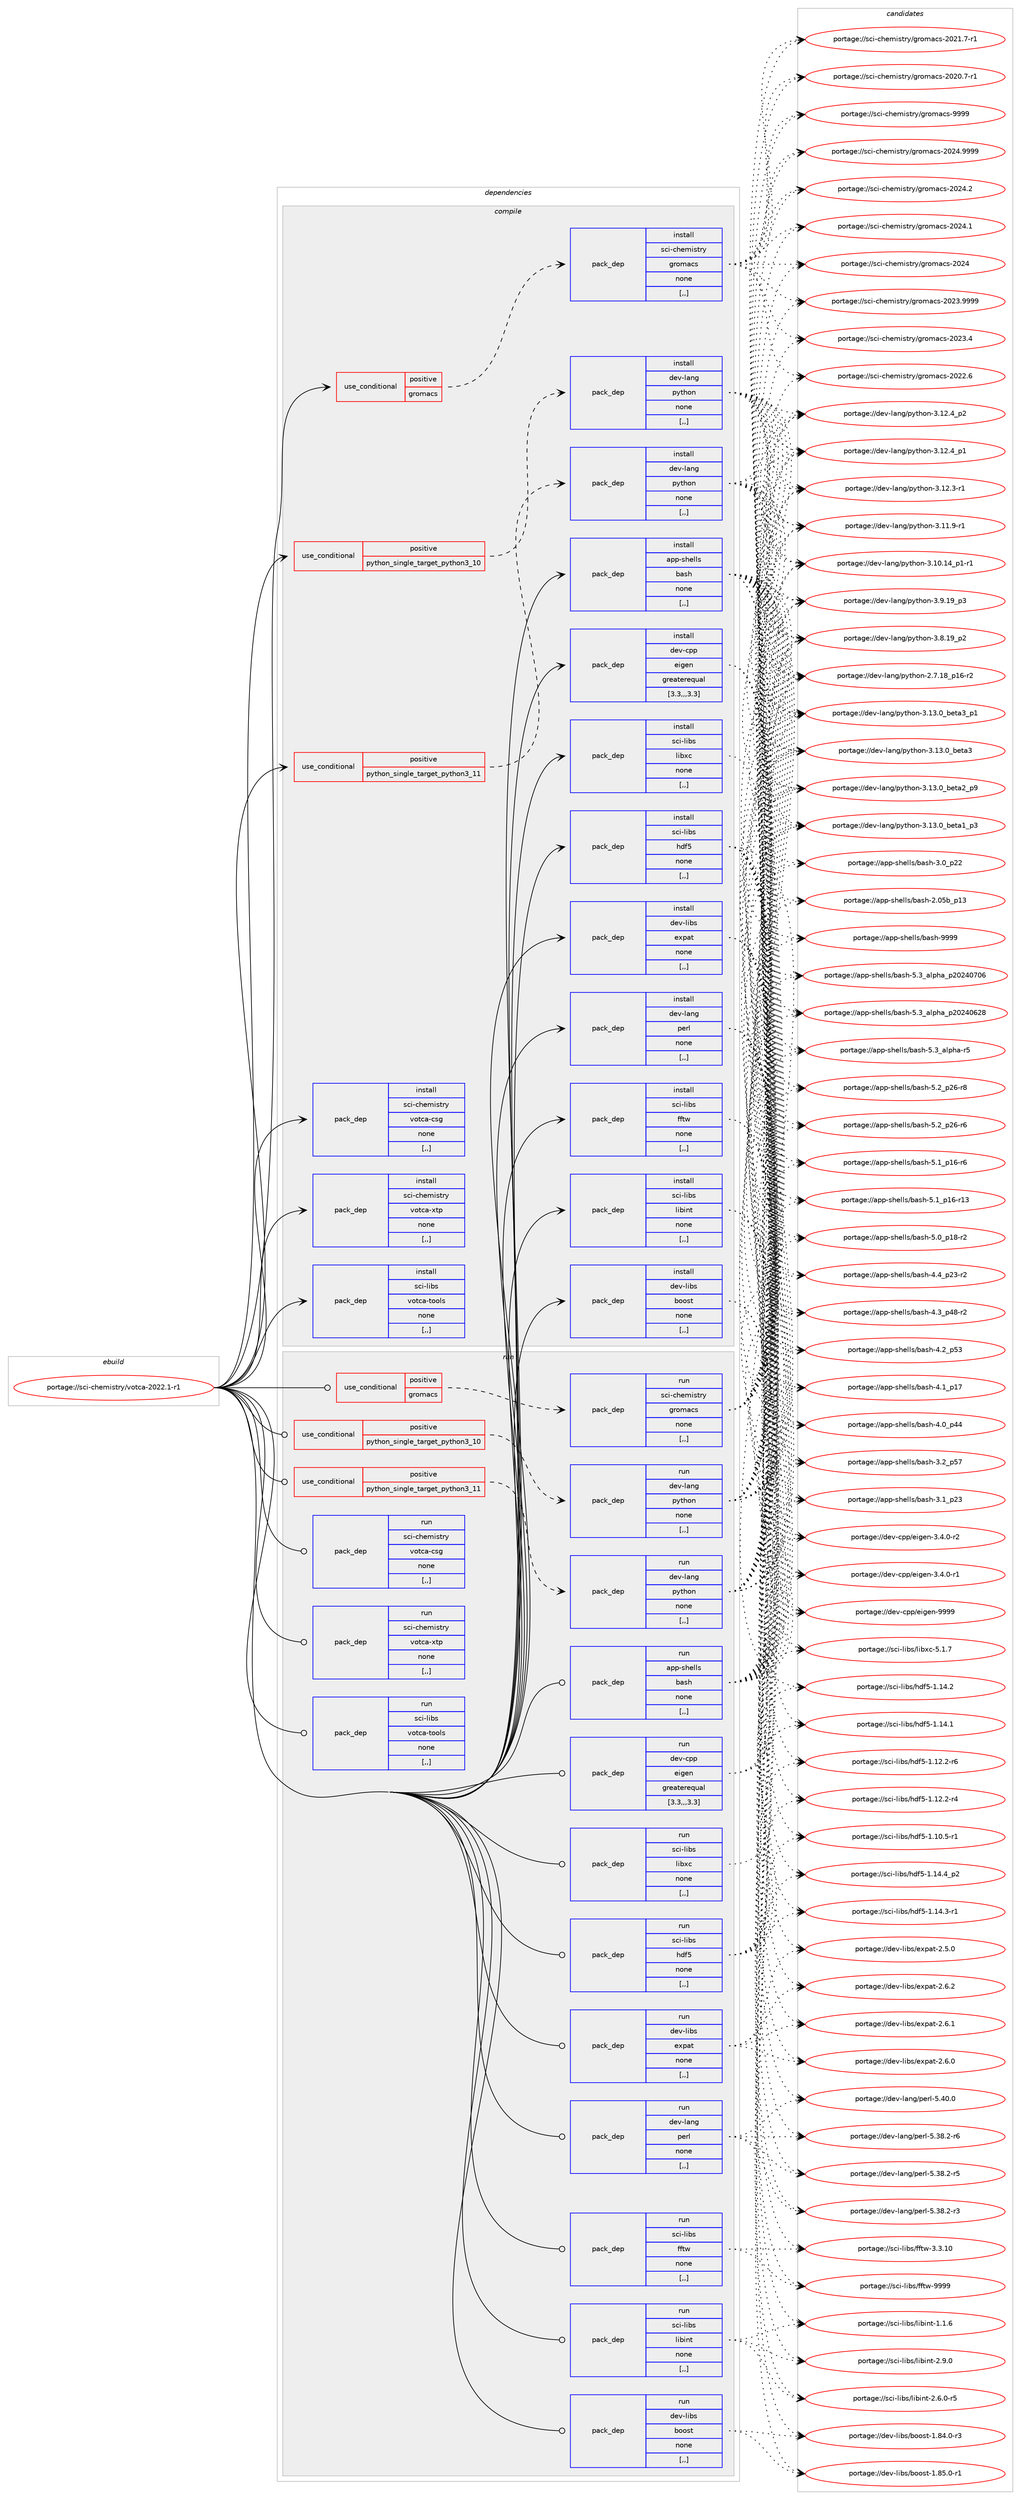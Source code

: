 digraph prolog {

# *************
# Graph options
# *************

newrank=true;
concentrate=true;
compound=true;
graph [rankdir=LR,fontname=Helvetica,fontsize=10,ranksep=1.5];#, ranksep=2.5, nodesep=0.2];
edge  [arrowhead=vee];
node  [fontname=Helvetica,fontsize=10];

# **********
# The ebuild
# **********

subgraph cluster_leftcol {
color=gray;
rank=same;
label=<<i>ebuild</i>>;
id [label="portage://sci-chemistry/votca-2022.1-r1", color=red, width=4, href="../sci-chemistry/votca-2022.1-r1.svg"];
}

# ****************
# The dependencies
# ****************

subgraph cluster_midcol {
color=gray;
label=<<i>dependencies</i>>;
subgraph cluster_compile {
fillcolor="#eeeeee";
style=filled;
label=<<i>compile</i>>;
subgraph cond103805 {
dependency391588 [label=<<TABLE BORDER="0" CELLBORDER="1" CELLSPACING="0" CELLPADDING="4"><TR><TD ROWSPAN="3" CELLPADDING="10">use_conditional</TD></TR><TR><TD>positive</TD></TR><TR><TD>gromacs</TD></TR></TABLE>>, shape=none, color=red];
subgraph pack284967 {
dependency391589 [label=<<TABLE BORDER="0" CELLBORDER="1" CELLSPACING="0" CELLPADDING="4" WIDTH="220"><TR><TD ROWSPAN="6" CELLPADDING="30">pack_dep</TD></TR><TR><TD WIDTH="110">install</TD></TR><TR><TD>sci-chemistry</TD></TR><TR><TD>gromacs</TD></TR><TR><TD>none</TD></TR><TR><TD>[,,]</TD></TR></TABLE>>, shape=none, color=blue];
}
dependency391588:e -> dependency391589:w [weight=20,style="dashed",arrowhead="vee"];
}
id:e -> dependency391588:w [weight=20,style="solid",arrowhead="vee"];
subgraph cond103806 {
dependency391590 [label=<<TABLE BORDER="0" CELLBORDER="1" CELLSPACING="0" CELLPADDING="4"><TR><TD ROWSPAN="3" CELLPADDING="10">use_conditional</TD></TR><TR><TD>positive</TD></TR><TR><TD>python_single_target_python3_10</TD></TR></TABLE>>, shape=none, color=red];
subgraph pack284968 {
dependency391591 [label=<<TABLE BORDER="0" CELLBORDER="1" CELLSPACING="0" CELLPADDING="4" WIDTH="220"><TR><TD ROWSPAN="6" CELLPADDING="30">pack_dep</TD></TR><TR><TD WIDTH="110">install</TD></TR><TR><TD>dev-lang</TD></TR><TR><TD>python</TD></TR><TR><TD>none</TD></TR><TR><TD>[,,]</TD></TR></TABLE>>, shape=none, color=blue];
}
dependency391590:e -> dependency391591:w [weight=20,style="dashed",arrowhead="vee"];
}
id:e -> dependency391590:w [weight=20,style="solid",arrowhead="vee"];
subgraph cond103807 {
dependency391592 [label=<<TABLE BORDER="0" CELLBORDER="1" CELLSPACING="0" CELLPADDING="4"><TR><TD ROWSPAN="3" CELLPADDING="10">use_conditional</TD></TR><TR><TD>positive</TD></TR><TR><TD>python_single_target_python3_11</TD></TR></TABLE>>, shape=none, color=red];
subgraph pack284969 {
dependency391593 [label=<<TABLE BORDER="0" CELLBORDER="1" CELLSPACING="0" CELLPADDING="4" WIDTH="220"><TR><TD ROWSPAN="6" CELLPADDING="30">pack_dep</TD></TR><TR><TD WIDTH="110">install</TD></TR><TR><TD>dev-lang</TD></TR><TR><TD>python</TD></TR><TR><TD>none</TD></TR><TR><TD>[,,]</TD></TR></TABLE>>, shape=none, color=blue];
}
dependency391592:e -> dependency391593:w [weight=20,style="dashed",arrowhead="vee"];
}
id:e -> dependency391592:w [weight=20,style="solid",arrowhead="vee"];
subgraph pack284970 {
dependency391594 [label=<<TABLE BORDER="0" CELLBORDER="1" CELLSPACING="0" CELLPADDING="4" WIDTH="220"><TR><TD ROWSPAN="6" CELLPADDING="30">pack_dep</TD></TR><TR><TD WIDTH="110">install</TD></TR><TR><TD>app-shells</TD></TR><TR><TD>bash</TD></TR><TR><TD>none</TD></TR><TR><TD>[,,]</TD></TR></TABLE>>, shape=none, color=blue];
}
id:e -> dependency391594:w [weight=20,style="solid",arrowhead="vee"];
subgraph pack284971 {
dependency391595 [label=<<TABLE BORDER="0" CELLBORDER="1" CELLSPACING="0" CELLPADDING="4" WIDTH="220"><TR><TD ROWSPAN="6" CELLPADDING="30">pack_dep</TD></TR><TR><TD WIDTH="110">install</TD></TR><TR><TD>dev-cpp</TD></TR><TR><TD>eigen</TD></TR><TR><TD>greaterequal</TD></TR><TR><TD>[3.3,,,3.3]</TD></TR></TABLE>>, shape=none, color=blue];
}
id:e -> dependency391595:w [weight=20,style="solid",arrowhead="vee"];
subgraph pack284972 {
dependency391596 [label=<<TABLE BORDER="0" CELLBORDER="1" CELLSPACING="0" CELLPADDING="4" WIDTH="220"><TR><TD ROWSPAN="6" CELLPADDING="30">pack_dep</TD></TR><TR><TD WIDTH="110">install</TD></TR><TR><TD>dev-lang</TD></TR><TR><TD>perl</TD></TR><TR><TD>none</TD></TR><TR><TD>[,,]</TD></TR></TABLE>>, shape=none, color=blue];
}
id:e -> dependency391596:w [weight=20,style="solid",arrowhead="vee"];
subgraph pack284973 {
dependency391597 [label=<<TABLE BORDER="0" CELLBORDER="1" CELLSPACING="0" CELLPADDING="4" WIDTH="220"><TR><TD ROWSPAN="6" CELLPADDING="30">pack_dep</TD></TR><TR><TD WIDTH="110">install</TD></TR><TR><TD>dev-libs</TD></TR><TR><TD>boost</TD></TR><TR><TD>none</TD></TR><TR><TD>[,,]</TD></TR></TABLE>>, shape=none, color=blue];
}
id:e -> dependency391597:w [weight=20,style="solid",arrowhead="vee"];
subgraph pack284974 {
dependency391598 [label=<<TABLE BORDER="0" CELLBORDER="1" CELLSPACING="0" CELLPADDING="4" WIDTH="220"><TR><TD ROWSPAN="6" CELLPADDING="30">pack_dep</TD></TR><TR><TD WIDTH="110">install</TD></TR><TR><TD>dev-libs</TD></TR><TR><TD>expat</TD></TR><TR><TD>none</TD></TR><TR><TD>[,,]</TD></TR></TABLE>>, shape=none, color=blue];
}
id:e -> dependency391598:w [weight=20,style="solid",arrowhead="vee"];
subgraph pack284975 {
dependency391599 [label=<<TABLE BORDER="0" CELLBORDER="1" CELLSPACING="0" CELLPADDING="4" WIDTH="220"><TR><TD ROWSPAN="6" CELLPADDING="30">pack_dep</TD></TR><TR><TD WIDTH="110">install</TD></TR><TR><TD>sci-libs</TD></TR><TR><TD>fftw</TD></TR><TR><TD>none</TD></TR><TR><TD>[,,]</TD></TR></TABLE>>, shape=none, color=blue];
}
id:e -> dependency391599:w [weight=20,style="solid",arrowhead="vee"];
subgraph pack284976 {
dependency391600 [label=<<TABLE BORDER="0" CELLBORDER="1" CELLSPACING="0" CELLPADDING="4" WIDTH="220"><TR><TD ROWSPAN="6" CELLPADDING="30">pack_dep</TD></TR><TR><TD WIDTH="110">install</TD></TR><TR><TD>sci-libs</TD></TR><TR><TD>hdf5</TD></TR><TR><TD>none</TD></TR><TR><TD>[,,]</TD></TR></TABLE>>, shape=none, color=blue];
}
id:e -> dependency391600:w [weight=20,style="solid",arrowhead="vee"];
subgraph pack284977 {
dependency391601 [label=<<TABLE BORDER="0" CELLBORDER="1" CELLSPACING="0" CELLPADDING="4" WIDTH="220"><TR><TD ROWSPAN="6" CELLPADDING="30">pack_dep</TD></TR><TR><TD WIDTH="110">install</TD></TR><TR><TD>sci-libs</TD></TR><TR><TD>libint</TD></TR><TR><TD>none</TD></TR><TR><TD>[,,]</TD></TR></TABLE>>, shape=none, color=blue];
}
id:e -> dependency391601:w [weight=20,style="solid",arrowhead="vee"];
subgraph pack284978 {
dependency391602 [label=<<TABLE BORDER="0" CELLBORDER="1" CELLSPACING="0" CELLPADDING="4" WIDTH="220"><TR><TD ROWSPAN="6" CELLPADDING="30">pack_dep</TD></TR><TR><TD WIDTH="110">install</TD></TR><TR><TD>sci-libs</TD></TR><TR><TD>libxc</TD></TR><TR><TD>none</TD></TR><TR><TD>[,,]</TD></TR></TABLE>>, shape=none, color=blue];
}
id:e -> dependency391602:w [weight=20,style="solid",arrowhead="vee"];
subgraph pack284979 {
dependency391603 [label=<<TABLE BORDER="0" CELLBORDER="1" CELLSPACING="0" CELLPADDING="4" WIDTH="220"><TR><TD ROWSPAN="6" CELLPADDING="30">pack_dep</TD></TR><TR><TD WIDTH="110">install</TD></TR><TR><TD>sci-chemistry</TD></TR><TR><TD>votca-csg</TD></TR><TR><TD>none</TD></TR><TR><TD>[,,]</TD></TR></TABLE>>, shape=none, color=blue];
}
id:e -> dependency391603:w [weight=20,style="solid",arrowhead="vee"];
subgraph pack284980 {
dependency391604 [label=<<TABLE BORDER="0" CELLBORDER="1" CELLSPACING="0" CELLPADDING="4" WIDTH="220"><TR><TD ROWSPAN="6" CELLPADDING="30">pack_dep</TD></TR><TR><TD WIDTH="110">install</TD></TR><TR><TD>sci-chemistry</TD></TR><TR><TD>votca-xtp</TD></TR><TR><TD>none</TD></TR><TR><TD>[,,]</TD></TR></TABLE>>, shape=none, color=blue];
}
id:e -> dependency391604:w [weight=20,style="solid",arrowhead="vee"];
subgraph pack284981 {
dependency391605 [label=<<TABLE BORDER="0" CELLBORDER="1" CELLSPACING="0" CELLPADDING="4" WIDTH="220"><TR><TD ROWSPAN="6" CELLPADDING="30">pack_dep</TD></TR><TR><TD WIDTH="110">install</TD></TR><TR><TD>sci-libs</TD></TR><TR><TD>votca-tools</TD></TR><TR><TD>none</TD></TR><TR><TD>[,,]</TD></TR></TABLE>>, shape=none, color=blue];
}
id:e -> dependency391605:w [weight=20,style="solid",arrowhead="vee"];
}
subgraph cluster_compileandrun {
fillcolor="#eeeeee";
style=filled;
label=<<i>compile and run</i>>;
}
subgraph cluster_run {
fillcolor="#eeeeee";
style=filled;
label=<<i>run</i>>;
subgraph cond103808 {
dependency391606 [label=<<TABLE BORDER="0" CELLBORDER="1" CELLSPACING="0" CELLPADDING="4"><TR><TD ROWSPAN="3" CELLPADDING="10">use_conditional</TD></TR><TR><TD>positive</TD></TR><TR><TD>gromacs</TD></TR></TABLE>>, shape=none, color=red];
subgraph pack284982 {
dependency391607 [label=<<TABLE BORDER="0" CELLBORDER="1" CELLSPACING="0" CELLPADDING="4" WIDTH="220"><TR><TD ROWSPAN="6" CELLPADDING="30">pack_dep</TD></TR><TR><TD WIDTH="110">run</TD></TR><TR><TD>sci-chemistry</TD></TR><TR><TD>gromacs</TD></TR><TR><TD>none</TD></TR><TR><TD>[,,]</TD></TR></TABLE>>, shape=none, color=blue];
}
dependency391606:e -> dependency391607:w [weight=20,style="dashed",arrowhead="vee"];
}
id:e -> dependency391606:w [weight=20,style="solid",arrowhead="odot"];
subgraph cond103809 {
dependency391608 [label=<<TABLE BORDER="0" CELLBORDER="1" CELLSPACING="0" CELLPADDING="4"><TR><TD ROWSPAN="3" CELLPADDING="10">use_conditional</TD></TR><TR><TD>positive</TD></TR><TR><TD>python_single_target_python3_10</TD></TR></TABLE>>, shape=none, color=red];
subgraph pack284983 {
dependency391609 [label=<<TABLE BORDER="0" CELLBORDER="1" CELLSPACING="0" CELLPADDING="4" WIDTH="220"><TR><TD ROWSPAN="6" CELLPADDING="30">pack_dep</TD></TR><TR><TD WIDTH="110">run</TD></TR><TR><TD>dev-lang</TD></TR><TR><TD>python</TD></TR><TR><TD>none</TD></TR><TR><TD>[,,]</TD></TR></TABLE>>, shape=none, color=blue];
}
dependency391608:e -> dependency391609:w [weight=20,style="dashed",arrowhead="vee"];
}
id:e -> dependency391608:w [weight=20,style="solid",arrowhead="odot"];
subgraph cond103810 {
dependency391610 [label=<<TABLE BORDER="0" CELLBORDER="1" CELLSPACING="0" CELLPADDING="4"><TR><TD ROWSPAN="3" CELLPADDING="10">use_conditional</TD></TR><TR><TD>positive</TD></TR><TR><TD>python_single_target_python3_11</TD></TR></TABLE>>, shape=none, color=red];
subgraph pack284984 {
dependency391611 [label=<<TABLE BORDER="0" CELLBORDER="1" CELLSPACING="0" CELLPADDING="4" WIDTH="220"><TR><TD ROWSPAN="6" CELLPADDING="30">pack_dep</TD></TR><TR><TD WIDTH="110">run</TD></TR><TR><TD>dev-lang</TD></TR><TR><TD>python</TD></TR><TR><TD>none</TD></TR><TR><TD>[,,]</TD></TR></TABLE>>, shape=none, color=blue];
}
dependency391610:e -> dependency391611:w [weight=20,style="dashed",arrowhead="vee"];
}
id:e -> dependency391610:w [weight=20,style="solid",arrowhead="odot"];
subgraph pack284985 {
dependency391612 [label=<<TABLE BORDER="0" CELLBORDER="1" CELLSPACING="0" CELLPADDING="4" WIDTH="220"><TR><TD ROWSPAN="6" CELLPADDING="30">pack_dep</TD></TR><TR><TD WIDTH="110">run</TD></TR><TR><TD>app-shells</TD></TR><TR><TD>bash</TD></TR><TR><TD>none</TD></TR><TR><TD>[,,]</TD></TR></TABLE>>, shape=none, color=blue];
}
id:e -> dependency391612:w [weight=20,style="solid",arrowhead="odot"];
subgraph pack284986 {
dependency391613 [label=<<TABLE BORDER="0" CELLBORDER="1" CELLSPACING="0" CELLPADDING="4" WIDTH="220"><TR><TD ROWSPAN="6" CELLPADDING="30">pack_dep</TD></TR><TR><TD WIDTH="110">run</TD></TR><TR><TD>dev-cpp</TD></TR><TR><TD>eigen</TD></TR><TR><TD>greaterequal</TD></TR><TR><TD>[3.3,,,3.3]</TD></TR></TABLE>>, shape=none, color=blue];
}
id:e -> dependency391613:w [weight=20,style="solid",arrowhead="odot"];
subgraph pack284987 {
dependency391614 [label=<<TABLE BORDER="0" CELLBORDER="1" CELLSPACING="0" CELLPADDING="4" WIDTH="220"><TR><TD ROWSPAN="6" CELLPADDING="30">pack_dep</TD></TR><TR><TD WIDTH="110">run</TD></TR><TR><TD>dev-lang</TD></TR><TR><TD>perl</TD></TR><TR><TD>none</TD></TR><TR><TD>[,,]</TD></TR></TABLE>>, shape=none, color=blue];
}
id:e -> dependency391614:w [weight=20,style="solid",arrowhead="odot"];
subgraph pack284988 {
dependency391615 [label=<<TABLE BORDER="0" CELLBORDER="1" CELLSPACING="0" CELLPADDING="4" WIDTH="220"><TR><TD ROWSPAN="6" CELLPADDING="30">pack_dep</TD></TR><TR><TD WIDTH="110">run</TD></TR><TR><TD>dev-libs</TD></TR><TR><TD>boost</TD></TR><TR><TD>none</TD></TR><TR><TD>[,,]</TD></TR></TABLE>>, shape=none, color=blue];
}
id:e -> dependency391615:w [weight=20,style="solid",arrowhead="odot"];
subgraph pack284989 {
dependency391616 [label=<<TABLE BORDER="0" CELLBORDER="1" CELLSPACING="0" CELLPADDING="4" WIDTH="220"><TR><TD ROWSPAN="6" CELLPADDING="30">pack_dep</TD></TR><TR><TD WIDTH="110">run</TD></TR><TR><TD>dev-libs</TD></TR><TR><TD>expat</TD></TR><TR><TD>none</TD></TR><TR><TD>[,,]</TD></TR></TABLE>>, shape=none, color=blue];
}
id:e -> dependency391616:w [weight=20,style="solid",arrowhead="odot"];
subgraph pack284990 {
dependency391617 [label=<<TABLE BORDER="0" CELLBORDER="1" CELLSPACING="0" CELLPADDING="4" WIDTH="220"><TR><TD ROWSPAN="6" CELLPADDING="30">pack_dep</TD></TR><TR><TD WIDTH="110">run</TD></TR><TR><TD>sci-libs</TD></TR><TR><TD>fftw</TD></TR><TR><TD>none</TD></TR><TR><TD>[,,]</TD></TR></TABLE>>, shape=none, color=blue];
}
id:e -> dependency391617:w [weight=20,style="solid",arrowhead="odot"];
subgraph pack284991 {
dependency391618 [label=<<TABLE BORDER="0" CELLBORDER="1" CELLSPACING="0" CELLPADDING="4" WIDTH="220"><TR><TD ROWSPAN="6" CELLPADDING="30">pack_dep</TD></TR><TR><TD WIDTH="110">run</TD></TR><TR><TD>sci-libs</TD></TR><TR><TD>hdf5</TD></TR><TR><TD>none</TD></TR><TR><TD>[,,]</TD></TR></TABLE>>, shape=none, color=blue];
}
id:e -> dependency391618:w [weight=20,style="solid",arrowhead="odot"];
subgraph pack284992 {
dependency391619 [label=<<TABLE BORDER="0" CELLBORDER="1" CELLSPACING="0" CELLPADDING="4" WIDTH="220"><TR><TD ROWSPAN="6" CELLPADDING="30">pack_dep</TD></TR><TR><TD WIDTH="110">run</TD></TR><TR><TD>sci-libs</TD></TR><TR><TD>libint</TD></TR><TR><TD>none</TD></TR><TR><TD>[,,]</TD></TR></TABLE>>, shape=none, color=blue];
}
id:e -> dependency391619:w [weight=20,style="solid",arrowhead="odot"];
subgraph pack284993 {
dependency391620 [label=<<TABLE BORDER="0" CELLBORDER="1" CELLSPACING="0" CELLPADDING="4" WIDTH="220"><TR><TD ROWSPAN="6" CELLPADDING="30">pack_dep</TD></TR><TR><TD WIDTH="110">run</TD></TR><TR><TD>sci-libs</TD></TR><TR><TD>libxc</TD></TR><TR><TD>none</TD></TR><TR><TD>[,,]</TD></TR></TABLE>>, shape=none, color=blue];
}
id:e -> dependency391620:w [weight=20,style="solid",arrowhead="odot"];
subgraph pack284994 {
dependency391621 [label=<<TABLE BORDER="0" CELLBORDER="1" CELLSPACING="0" CELLPADDING="4" WIDTH="220"><TR><TD ROWSPAN="6" CELLPADDING="30">pack_dep</TD></TR><TR><TD WIDTH="110">run</TD></TR><TR><TD>sci-chemistry</TD></TR><TR><TD>votca-csg</TD></TR><TR><TD>none</TD></TR><TR><TD>[,,]</TD></TR></TABLE>>, shape=none, color=blue];
}
id:e -> dependency391621:w [weight=20,style="solid",arrowhead="odot"];
subgraph pack284995 {
dependency391622 [label=<<TABLE BORDER="0" CELLBORDER="1" CELLSPACING="0" CELLPADDING="4" WIDTH="220"><TR><TD ROWSPAN="6" CELLPADDING="30">pack_dep</TD></TR><TR><TD WIDTH="110">run</TD></TR><TR><TD>sci-chemistry</TD></TR><TR><TD>votca-xtp</TD></TR><TR><TD>none</TD></TR><TR><TD>[,,]</TD></TR></TABLE>>, shape=none, color=blue];
}
id:e -> dependency391622:w [weight=20,style="solid",arrowhead="odot"];
subgraph pack284996 {
dependency391623 [label=<<TABLE BORDER="0" CELLBORDER="1" CELLSPACING="0" CELLPADDING="4" WIDTH="220"><TR><TD ROWSPAN="6" CELLPADDING="30">pack_dep</TD></TR><TR><TD WIDTH="110">run</TD></TR><TR><TD>sci-libs</TD></TR><TR><TD>votca-tools</TD></TR><TR><TD>none</TD></TR><TR><TD>[,,]</TD></TR></TABLE>>, shape=none, color=blue];
}
id:e -> dependency391623:w [weight=20,style="solid",arrowhead="odot"];
}
}

# **************
# The candidates
# **************

subgraph cluster_choices {
rank=same;
color=gray;
label=<<i>candidates</i>>;

subgraph choice284967 {
color=black;
nodesep=1;
choice1159910545991041011091051151161141214710311411110997991154557575757 [label="portage://sci-chemistry/gromacs-9999", color=red, width=4,href="../sci-chemistry/gromacs-9999.svg"];
choice11599105459910410110910511511611412147103114111109979911545504850524657575757 [label="portage://sci-chemistry/gromacs-2024.9999", color=red, width=4,href="../sci-chemistry/gromacs-2024.9999.svg"];
choice11599105459910410110910511511611412147103114111109979911545504850524650 [label="portage://sci-chemistry/gromacs-2024.2", color=red, width=4,href="../sci-chemistry/gromacs-2024.2.svg"];
choice11599105459910410110910511511611412147103114111109979911545504850524649 [label="portage://sci-chemistry/gromacs-2024.1", color=red, width=4,href="../sci-chemistry/gromacs-2024.1.svg"];
choice1159910545991041011091051151161141214710311411110997991154550485052 [label="portage://sci-chemistry/gromacs-2024", color=red, width=4,href="../sci-chemistry/gromacs-2024.svg"];
choice11599105459910410110910511511611412147103114111109979911545504850514657575757 [label="portage://sci-chemistry/gromacs-2023.9999", color=red, width=4,href="../sci-chemistry/gromacs-2023.9999.svg"];
choice11599105459910410110910511511611412147103114111109979911545504850514652 [label="portage://sci-chemistry/gromacs-2023.4", color=red, width=4,href="../sci-chemistry/gromacs-2023.4.svg"];
choice11599105459910410110910511511611412147103114111109979911545504850504654 [label="portage://sci-chemistry/gromacs-2022.6", color=red, width=4,href="../sci-chemistry/gromacs-2022.6.svg"];
choice115991054599104101109105115116114121471031141111099799115455048504946554511449 [label="portage://sci-chemistry/gromacs-2021.7-r1", color=red, width=4,href="../sci-chemistry/gromacs-2021.7-r1.svg"];
choice115991054599104101109105115116114121471031141111099799115455048504846554511449 [label="portage://sci-chemistry/gromacs-2020.7-r1", color=red, width=4,href="../sci-chemistry/gromacs-2020.7-r1.svg"];
dependency391589:e -> choice1159910545991041011091051151161141214710311411110997991154557575757:w [style=dotted,weight="100"];
dependency391589:e -> choice11599105459910410110910511511611412147103114111109979911545504850524657575757:w [style=dotted,weight="100"];
dependency391589:e -> choice11599105459910410110910511511611412147103114111109979911545504850524650:w [style=dotted,weight="100"];
dependency391589:e -> choice11599105459910410110910511511611412147103114111109979911545504850524649:w [style=dotted,weight="100"];
dependency391589:e -> choice1159910545991041011091051151161141214710311411110997991154550485052:w [style=dotted,weight="100"];
dependency391589:e -> choice11599105459910410110910511511611412147103114111109979911545504850514657575757:w [style=dotted,weight="100"];
dependency391589:e -> choice11599105459910410110910511511611412147103114111109979911545504850514652:w [style=dotted,weight="100"];
dependency391589:e -> choice11599105459910410110910511511611412147103114111109979911545504850504654:w [style=dotted,weight="100"];
dependency391589:e -> choice115991054599104101109105115116114121471031141111099799115455048504946554511449:w [style=dotted,weight="100"];
dependency391589:e -> choice115991054599104101109105115116114121471031141111099799115455048504846554511449:w [style=dotted,weight="100"];
}
subgraph choice284968 {
color=black;
nodesep=1;
choice10010111845108971101034711212111610411111045514649514648959810111697519511249 [label="portage://dev-lang/python-3.13.0_beta3_p1", color=red, width=4,href="../dev-lang/python-3.13.0_beta3_p1.svg"];
choice1001011184510897110103471121211161041111104551464951464895981011169751 [label="portage://dev-lang/python-3.13.0_beta3", color=red, width=4,href="../dev-lang/python-3.13.0_beta3.svg"];
choice10010111845108971101034711212111610411111045514649514648959810111697509511257 [label="portage://dev-lang/python-3.13.0_beta2_p9", color=red, width=4,href="../dev-lang/python-3.13.0_beta2_p9.svg"];
choice10010111845108971101034711212111610411111045514649514648959810111697499511251 [label="portage://dev-lang/python-3.13.0_beta1_p3", color=red, width=4,href="../dev-lang/python-3.13.0_beta1_p3.svg"];
choice100101118451089711010347112121116104111110455146495046529511250 [label="portage://dev-lang/python-3.12.4_p2", color=red, width=4,href="../dev-lang/python-3.12.4_p2.svg"];
choice100101118451089711010347112121116104111110455146495046529511249 [label="portage://dev-lang/python-3.12.4_p1", color=red, width=4,href="../dev-lang/python-3.12.4_p1.svg"];
choice100101118451089711010347112121116104111110455146495046514511449 [label="portage://dev-lang/python-3.12.3-r1", color=red, width=4,href="../dev-lang/python-3.12.3-r1.svg"];
choice100101118451089711010347112121116104111110455146494946574511449 [label="portage://dev-lang/python-3.11.9-r1", color=red, width=4,href="../dev-lang/python-3.11.9-r1.svg"];
choice100101118451089711010347112121116104111110455146494846495295112494511449 [label="portage://dev-lang/python-3.10.14_p1-r1", color=red, width=4,href="../dev-lang/python-3.10.14_p1-r1.svg"];
choice100101118451089711010347112121116104111110455146574649579511251 [label="portage://dev-lang/python-3.9.19_p3", color=red, width=4,href="../dev-lang/python-3.9.19_p3.svg"];
choice100101118451089711010347112121116104111110455146564649579511250 [label="portage://dev-lang/python-3.8.19_p2", color=red, width=4,href="../dev-lang/python-3.8.19_p2.svg"];
choice100101118451089711010347112121116104111110455046554649569511249544511450 [label="portage://dev-lang/python-2.7.18_p16-r2", color=red, width=4,href="../dev-lang/python-2.7.18_p16-r2.svg"];
dependency391591:e -> choice10010111845108971101034711212111610411111045514649514648959810111697519511249:w [style=dotted,weight="100"];
dependency391591:e -> choice1001011184510897110103471121211161041111104551464951464895981011169751:w [style=dotted,weight="100"];
dependency391591:e -> choice10010111845108971101034711212111610411111045514649514648959810111697509511257:w [style=dotted,weight="100"];
dependency391591:e -> choice10010111845108971101034711212111610411111045514649514648959810111697499511251:w [style=dotted,weight="100"];
dependency391591:e -> choice100101118451089711010347112121116104111110455146495046529511250:w [style=dotted,weight="100"];
dependency391591:e -> choice100101118451089711010347112121116104111110455146495046529511249:w [style=dotted,weight="100"];
dependency391591:e -> choice100101118451089711010347112121116104111110455146495046514511449:w [style=dotted,weight="100"];
dependency391591:e -> choice100101118451089711010347112121116104111110455146494946574511449:w [style=dotted,weight="100"];
dependency391591:e -> choice100101118451089711010347112121116104111110455146494846495295112494511449:w [style=dotted,weight="100"];
dependency391591:e -> choice100101118451089711010347112121116104111110455146574649579511251:w [style=dotted,weight="100"];
dependency391591:e -> choice100101118451089711010347112121116104111110455146564649579511250:w [style=dotted,weight="100"];
dependency391591:e -> choice100101118451089711010347112121116104111110455046554649569511249544511450:w [style=dotted,weight="100"];
}
subgraph choice284969 {
color=black;
nodesep=1;
choice10010111845108971101034711212111610411111045514649514648959810111697519511249 [label="portage://dev-lang/python-3.13.0_beta3_p1", color=red, width=4,href="../dev-lang/python-3.13.0_beta3_p1.svg"];
choice1001011184510897110103471121211161041111104551464951464895981011169751 [label="portage://dev-lang/python-3.13.0_beta3", color=red, width=4,href="../dev-lang/python-3.13.0_beta3.svg"];
choice10010111845108971101034711212111610411111045514649514648959810111697509511257 [label="portage://dev-lang/python-3.13.0_beta2_p9", color=red, width=4,href="../dev-lang/python-3.13.0_beta2_p9.svg"];
choice10010111845108971101034711212111610411111045514649514648959810111697499511251 [label="portage://dev-lang/python-3.13.0_beta1_p3", color=red, width=4,href="../dev-lang/python-3.13.0_beta1_p3.svg"];
choice100101118451089711010347112121116104111110455146495046529511250 [label="portage://dev-lang/python-3.12.4_p2", color=red, width=4,href="../dev-lang/python-3.12.4_p2.svg"];
choice100101118451089711010347112121116104111110455146495046529511249 [label="portage://dev-lang/python-3.12.4_p1", color=red, width=4,href="../dev-lang/python-3.12.4_p1.svg"];
choice100101118451089711010347112121116104111110455146495046514511449 [label="portage://dev-lang/python-3.12.3-r1", color=red, width=4,href="../dev-lang/python-3.12.3-r1.svg"];
choice100101118451089711010347112121116104111110455146494946574511449 [label="portage://dev-lang/python-3.11.9-r1", color=red, width=4,href="../dev-lang/python-3.11.9-r1.svg"];
choice100101118451089711010347112121116104111110455146494846495295112494511449 [label="portage://dev-lang/python-3.10.14_p1-r1", color=red, width=4,href="../dev-lang/python-3.10.14_p1-r1.svg"];
choice100101118451089711010347112121116104111110455146574649579511251 [label="portage://dev-lang/python-3.9.19_p3", color=red, width=4,href="../dev-lang/python-3.9.19_p3.svg"];
choice100101118451089711010347112121116104111110455146564649579511250 [label="portage://dev-lang/python-3.8.19_p2", color=red, width=4,href="../dev-lang/python-3.8.19_p2.svg"];
choice100101118451089711010347112121116104111110455046554649569511249544511450 [label="portage://dev-lang/python-2.7.18_p16-r2", color=red, width=4,href="../dev-lang/python-2.7.18_p16-r2.svg"];
dependency391593:e -> choice10010111845108971101034711212111610411111045514649514648959810111697519511249:w [style=dotted,weight="100"];
dependency391593:e -> choice1001011184510897110103471121211161041111104551464951464895981011169751:w [style=dotted,weight="100"];
dependency391593:e -> choice10010111845108971101034711212111610411111045514649514648959810111697509511257:w [style=dotted,weight="100"];
dependency391593:e -> choice10010111845108971101034711212111610411111045514649514648959810111697499511251:w [style=dotted,weight="100"];
dependency391593:e -> choice100101118451089711010347112121116104111110455146495046529511250:w [style=dotted,weight="100"];
dependency391593:e -> choice100101118451089711010347112121116104111110455146495046529511249:w [style=dotted,weight="100"];
dependency391593:e -> choice100101118451089711010347112121116104111110455146495046514511449:w [style=dotted,weight="100"];
dependency391593:e -> choice100101118451089711010347112121116104111110455146494946574511449:w [style=dotted,weight="100"];
dependency391593:e -> choice100101118451089711010347112121116104111110455146494846495295112494511449:w [style=dotted,weight="100"];
dependency391593:e -> choice100101118451089711010347112121116104111110455146574649579511251:w [style=dotted,weight="100"];
dependency391593:e -> choice100101118451089711010347112121116104111110455146564649579511250:w [style=dotted,weight="100"];
dependency391593:e -> choice100101118451089711010347112121116104111110455046554649569511249544511450:w [style=dotted,weight="100"];
}
subgraph choice284970 {
color=black;
nodesep=1;
choice97112112451151041011081081154798971151044557575757 [label="portage://app-shells/bash-9999", color=red, width=4,href="../app-shells/bash-9999.svg"];
choice971121124511510410110810811547989711510445534651959710811210497951125048505248554854 [label="portage://app-shells/bash-5.3_alpha_p20240706", color=red, width=4,href="../app-shells/bash-5.3_alpha_p20240706.svg"];
choice971121124511510410110810811547989711510445534651959710811210497951125048505248545056 [label="portage://app-shells/bash-5.3_alpha_p20240628", color=red, width=4,href="../app-shells/bash-5.3_alpha_p20240628.svg"];
choice9711211245115104101108108115479897115104455346519597108112104974511453 [label="portage://app-shells/bash-5.3_alpha-r5", color=red, width=4,href="../app-shells/bash-5.3_alpha-r5.svg"];
choice9711211245115104101108108115479897115104455346509511250544511456 [label="portage://app-shells/bash-5.2_p26-r8", color=red, width=4,href="../app-shells/bash-5.2_p26-r8.svg"];
choice9711211245115104101108108115479897115104455346509511250544511454 [label="portage://app-shells/bash-5.2_p26-r6", color=red, width=4,href="../app-shells/bash-5.2_p26-r6.svg"];
choice9711211245115104101108108115479897115104455346499511249544511454 [label="portage://app-shells/bash-5.1_p16-r6", color=red, width=4,href="../app-shells/bash-5.1_p16-r6.svg"];
choice971121124511510410110810811547989711510445534649951124954451144951 [label="portage://app-shells/bash-5.1_p16-r13", color=red, width=4,href="../app-shells/bash-5.1_p16-r13.svg"];
choice9711211245115104101108108115479897115104455346489511249564511450 [label="portage://app-shells/bash-5.0_p18-r2", color=red, width=4,href="../app-shells/bash-5.0_p18-r2.svg"];
choice9711211245115104101108108115479897115104455246529511250514511450 [label="portage://app-shells/bash-4.4_p23-r2", color=red, width=4,href="../app-shells/bash-4.4_p23-r2.svg"];
choice9711211245115104101108108115479897115104455246519511252564511450 [label="portage://app-shells/bash-4.3_p48-r2", color=red, width=4,href="../app-shells/bash-4.3_p48-r2.svg"];
choice971121124511510410110810811547989711510445524650951125351 [label="portage://app-shells/bash-4.2_p53", color=red, width=4,href="../app-shells/bash-4.2_p53.svg"];
choice971121124511510410110810811547989711510445524649951124955 [label="portage://app-shells/bash-4.1_p17", color=red, width=4,href="../app-shells/bash-4.1_p17.svg"];
choice971121124511510410110810811547989711510445524648951125252 [label="portage://app-shells/bash-4.0_p44", color=red, width=4,href="../app-shells/bash-4.0_p44.svg"];
choice971121124511510410110810811547989711510445514650951125355 [label="portage://app-shells/bash-3.2_p57", color=red, width=4,href="../app-shells/bash-3.2_p57.svg"];
choice971121124511510410110810811547989711510445514649951125051 [label="portage://app-shells/bash-3.1_p23", color=red, width=4,href="../app-shells/bash-3.1_p23.svg"];
choice971121124511510410110810811547989711510445514648951125050 [label="portage://app-shells/bash-3.0_p22", color=red, width=4,href="../app-shells/bash-3.0_p22.svg"];
choice9711211245115104101108108115479897115104455046485398951124951 [label="portage://app-shells/bash-2.05b_p13", color=red, width=4,href="../app-shells/bash-2.05b_p13.svg"];
dependency391594:e -> choice97112112451151041011081081154798971151044557575757:w [style=dotted,weight="100"];
dependency391594:e -> choice971121124511510410110810811547989711510445534651959710811210497951125048505248554854:w [style=dotted,weight="100"];
dependency391594:e -> choice971121124511510410110810811547989711510445534651959710811210497951125048505248545056:w [style=dotted,weight="100"];
dependency391594:e -> choice9711211245115104101108108115479897115104455346519597108112104974511453:w [style=dotted,weight="100"];
dependency391594:e -> choice9711211245115104101108108115479897115104455346509511250544511456:w [style=dotted,weight="100"];
dependency391594:e -> choice9711211245115104101108108115479897115104455346509511250544511454:w [style=dotted,weight="100"];
dependency391594:e -> choice9711211245115104101108108115479897115104455346499511249544511454:w [style=dotted,weight="100"];
dependency391594:e -> choice971121124511510410110810811547989711510445534649951124954451144951:w [style=dotted,weight="100"];
dependency391594:e -> choice9711211245115104101108108115479897115104455346489511249564511450:w [style=dotted,weight="100"];
dependency391594:e -> choice9711211245115104101108108115479897115104455246529511250514511450:w [style=dotted,weight="100"];
dependency391594:e -> choice9711211245115104101108108115479897115104455246519511252564511450:w [style=dotted,weight="100"];
dependency391594:e -> choice971121124511510410110810811547989711510445524650951125351:w [style=dotted,weight="100"];
dependency391594:e -> choice971121124511510410110810811547989711510445524649951124955:w [style=dotted,weight="100"];
dependency391594:e -> choice971121124511510410110810811547989711510445524648951125252:w [style=dotted,weight="100"];
dependency391594:e -> choice971121124511510410110810811547989711510445514650951125355:w [style=dotted,weight="100"];
dependency391594:e -> choice971121124511510410110810811547989711510445514649951125051:w [style=dotted,weight="100"];
dependency391594:e -> choice971121124511510410110810811547989711510445514648951125050:w [style=dotted,weight="100"];
dependency391594:e -> choice9711211245115104101108108115479897115104455046485398951124951:w [style=dotted,weight="100"];
}
subgraph choice284971 {
color=black;
nodesep=1;
choice1001011184599112112471011051031011104557575757 [label="portage://dev-cpp/eigen-9999", color=red, width=4,href="../dev-cpp/eigen-9999.svg"];
choice1001011184599112112471011051031011104551465246484511450 [label="portage://dev-cpp/eigen-3.4.0-r2", color=red, width=4,href="../dev-cpp/eigen-3.4.0-r2.svg"];
choice1001011184599112112471011051031011104551465246484511449 [label="portage://dev-cpp/eigen-3.4.0-r1", color=red, width=4,href="../dev-cpp/eigen-3.4.0-r1.svg"];
dependency391595:e -> choice1001011184599112112471011051031011104557575757:w [style=dotted,weight="100"];
dependency391595:e -> choice1001011184599112112471011051031011104551465246484511450:w [style=dotted,weight="100"];
dependency391595:e -> choice1001011184599112112471011051031011104551465246484511449:w [style=dotted,weight="100"];
}
subgraph choice284972 {
color=black;
nodesep=1;
choice10010111845108971101034711210111410845534652484648 [label="portage://dev-lang/perl-5.40.0", color=red, width=4,href="../dev-lang/perl-5.40.0.svg"];
choice100101118451089711010347112101114108455346515646504511454 [label="portage://dev-lang/perl-5.38.2-r6", color=red, width=4,href="../dev-lang/perl-5.38.2-r6.svg"];
choice100101118451089711010347112101114108455346515646504511453 [label="portage://dev-lang/perl-5.38.2-r5", color=red, width=4,href="../dev-lang/perl-5.38.2-r5.svg"];
choice100101118451089711010347112101114108455346515646504511451 [label="portage://dev-lang/perl-5.38.2-r3", color=red, width=4,href="../dev-lang/perl-5.38.2-r3.svg"];
dependency391596:e -> choice10010111845108971101034711210111410845534652484648:w [style=dotted,weight="100"];
dependency391596:e -> choice100101118451089711010347112101114108455346515646504511454:w [style=dotted,weight="100"];
dependency391596:e -> choice100101118451089711010347112101114108455346515646504511453:w [style=dotted,weight="100"];
dependency391596:e -> choice100101118451089711010347112101114108455346515646504511451:w [style=dotted,weight="100"];
}
subgraph choice284973 {
color=black;
nodesep=1;
choice10010111845108105981154798111111115116454946565346484511449 [label="portage://dev-libs/boost-1.85.0-r1", color=red, width=4,href="../dev-libs/boost-1.85.0-r1.svg"];
choice10010111845108105981154798111111115116454946565246484511451 [label="portage://dev-libs/boost-1.84.0-r3", color=red, width=4,href="../dev-libs/boost-1.84.0-r3.svg"];
dependency391597:e -> choice10010111845108105981154798111111115116454946565346484511449:w [style=dotted,weight="100"];
dependency391597:e -> choice10010111845108105981154798111111115116454946565246484511451:w [style=dotted,weight="100"];
}
subgraph choice284974 {
color=black;
nodesep=1;
choice10010111845108105981154710112011297116455046544650 [label="portage://dev-libs/expat-2.6.2", color=red, width=4,href="../dev-libs/expat-2.6.2.svg"];
choice10010111845108105981154710112011297116455046544649 [label="portage://dev-libs/expat-2.6.1", color=red, width=4,href="../dev-libs/expat-2.6.1.svg"];
choice10010111845108105981154710112011297116455046544648 [label="portage://dev-libs/expat-2.6.0", color=red, width=4,href="../dev-libs/expat-2.6.0.svg"];
choice10010111845108105981154710112011297116455046534648 [label="portage://dev-libs/expat-2.5.0", color=red, width=4,href="../dev-libs/expat-2.5.0.svg"];
dependency391598:e -> choice10010111845108105981154710112011297116455046544650:w [style=dotted,weight="100"];
dependency391598:e -> choice10010111845108105981154710112011297116455046544649:w [style=dotted,weight="100"];
dependency391598:e -> choice10010111845108105981154710112011297116455046544648:w [style=dotted,weight="100"];
dependency391598:e -> choice10010111845108105981154710112011297116455046534648:w [style=dotted,weight="100"];
}
subgraph choice284975 {
color=black;
nodesep=1;
choice115991054510810598115471021021161194557575757 [label="portage://sci-libs/fftw-9999", color=red, width=4,href="../sci-libs/fftw-9999.svg"];
choice1159910545108105981154710210211611945514651464948 [label="portage://sci-libs/fftw-3.3.10", color=red, width=4,href="../sci-libs/fftw-3.3.10.svg"];
dependency391599:e -> choice115991054510810598115471021021161194557575757:w [style=dotted,weight="100"];
dependency391599:e -> choice1159910545108105981154710210211611945514651464948:w [style=dotted,weight="100"];
}
subgraph choice284976 {
color=black;
nodesep=1;
choice1159910545108105981154710410010253454946495246529511250 [label="portage://sci-libs/hdf5-1.14.4_p2", color=red, width=4,href="../sci-libs/hdf5-1.14.4_p2.svg"];
choice1159910545108105981154710410010253454946495246514511449 [label="portage://sci-libs/hdf5-1.14.3-r1", color=red, width=4,href="../sci-libs/hdf5-1.14.3-r1.svg"];
choice115991054510810598115471041001025345494649524650 [label="portage://sci-libs/hdf5-1.14.2", color=red, width=4,href="../sci-libs/hdf5-1.14.2.svg"];
choice115991054510810598115471041001025345494649524649 [label="portage://sci-libs/hdf5-1.14.1", color=red, width=4,href="../sci-libs/hdf5-1.14.1.svg"];
choice1159910545108105981154710410010253454946495046504511454 [label="portage://sci-libs/hdf5-1.12.2-r6", color=red, width=4,href="../sci-libs/hdf5-1.12.2-r6.svg"];
choice1159910545108105981154710410010253454946495046504511452 [label="portage://sci-libs/hdf5-1.12.2-r4", color=red, width=4,href="../sci-libs/hdf5-1.12.2-r4.svg"];
choice1159910545108105981154710410010253454946494846534511449 [label="portage://sci-libs/hdf5-1.10.5-r1", color=red, width=4,href="../sci-libs/hdf5-1.10.5-r1.svg"];
dependency391600:e -> choice1159910545108105981154710410010253454946495246529511250:w [style=dotted,weight="100"];
dependency391600:e -> choice1159910545108105981154710410010253454946495246514511449:w [style=dotted,weight="100"];
dependency391600:e -> choice115991054510810598115471041001025345494649524650:w [style=dotted,weight="100"];
dependency391600:e -> choice115991054510810598115471041001025345494649524649:w [style=dotted,weight="100"];
dependency391600:e -> choice1159910545108105981154710410010253454946495046504511454:w [style=dotted,weight="100"];
dependency391600:e -> choice1159910545108105981154710410010253454946495046504511452:w [style=dotted,weight="100"];
dependency391600:e -> choice1159910545108105981154710410010253454946494846534511449:w [style=dotted,weight="100"];
}
subgraph choice284977 {
color=black;
nodesep=1;
choice1159910545108105981154710810598105110116455046574648 [label="portage://sci-libs/libint-2.9.0", color=red, width=4,href="../sci-libs/libint-2.9.0.svg"];
choice11599105451081059811547108105981051101164550465446484511453 [label="portage://sci-libs/libint-2.6.0-r5", color=red, width=4,href="../sci-libs/libint-2.6.0-r5.svg"];
choice1159910545108105981154710810598105110116454946494654 [label="portage://sci-libs/libint-1.1.6", color=red, width=4,href="../sci-libs/libint-1.1.6.svg"];
dependency391601:e -> choice1159910545108105981154710810598105110116455046574648:w [style=dotted,weight="100"];
dependency391601:e -> choice11599105451081059811547108105981051101164550465446484511453:w [style=dotted,weight="100"];
dependency391601:e -> choice1159910545108105981154710810598105110116454946494654:w [style=dotted,weight="100"];
}
subgraph choice284978 {
color=black;
nodesep=1;
choice115991054510810598115471081059812099455346494655 [label="portage://sci-libs/libxc-5.1.7", color=red, width=4,href="../sci-libs/libxc-5.1.7.svg"];
dependency391602:e -> choice115991054510810598115471081059812099455346494655:w [style=dotted,weight="100"];
}
subgraph choice284979 {
color=black;
nodesep=1;
}
subgraph choice284980 {
color=black;
nodesep=1;
}
subgraph choice284981 {
color=black;
nodesep=1;
}
subgraph choice284982 {
color=black;
nodesep=1;
choice1159910545991041011091051151161141214710311411110997991154557575757 [label="portage://sci-chemistry/gromacs-9999", color=red, width=4,href="../sci-chemistry/gromacs-9999.svg"];
choice11599105459910410110910511511611412147103114111109979911545504850524657575757 [label="portage://sci-chemistry/gromacs-2024.9999", color=red, width=4,href="../sci-chemistry/gromacs-2024.9999.svg"];
choice11599105459910410110910511511611412147103114111109979911545504850524650 [label="portage://sci-chemistry/gromacs-2024.2", color=red, width=4,href="../sci-chemistry/gromacs-2024.2.svg"];
choice11599105459910410110910511511611412147103114111109979911545504850524649 [label="portage://sci-chemistry/gromacs-2024.1", color=red, width=4,href="../sci-chemistry/gromacs-2024.1.svg"];
choice1159910545991041011091051151161141214710311411110997991154550485052 [label="portage://sci-chemistry/gromacs-2024", color=red, width=4,href="../sci-chemistry/gromacs-2024.svg"];
choice11599105459910410110910511511611412147103114111109979911545504850514657575757 [label="portage://sci-chemistry/gromacs-2023.9999", color=red, width=4,href="../sci-chemistry/gromacs-2023.9999.svg"];
choice11599105459910410110910511511611412147103114111109979911545504850514652 [label="portage://sci-chemistry/gromacs-2023.4", color=red, width=4,href="../sci-chemistry/gromacs-2023.4.svg"];
choice11599105459910410110910511511611412147103114111109979911545504850504654 [label="portage://sci-chemistry/gromacs-2022.6", color=red, width=4,href="../sci-chemistry/gromacs-2022.6.svg"];
choice115991054599104101109105115116114121471031141111099799115455048504946554511449 [label="portage://sci-chemistry/gromacs-2021.7-r1", color=red, width=4,href="../sci-chemistry/gromacs-2021.7-r1.svg"];
choice115991054599104101109105115116114121471031141111099799115455048504846554511449 [label="portage://sci-chemistry/gromacs-2020.7-r1", color=red, width=4,href="../sci-chemistry/gromacs-2020.7-r1.svg"];
dependency391607:e -> choice1159910545991041011091051151161141214710311411110997991154557575757:w [style=dotted,weight="100"];
dependency391607:e -> choice11599105459910410110910511511611412147103114111109979911545504850524657575757:w [style=dotted,weight="100"];
dependency391607:e -> choice11599105459910410110910511511611412147103114111109979911545504850524650:w [style=dotted,weight="100"];
dependency391607:e -> choice11599105459910410110910511511611412147103114111109979911545504850524649:w [style=dotted,weight="100"];
dependency391607:e -> choice1159910545991041011091051151161141214710311411110997991154550485052:w [style=dotted,weight="100"];
dependency391607:e -> choice11599105459910410110910511511611412147103114111109979911545504850514657575757:w [style=dotted,weight="100"];
dependency391607:e -> choice11599105459910410110910511511611412147103114111109979911545504850514652:w [style=dotted,weight="100"];
dependency391607:e -> choice11599105459910410110910511511611412147103114111109979911545504850504654:w [style=dotted,weight="100"];
dependency391607:e -> choice115991054599104101109105115116114121471031141111099799115455048504946554511449:w [style=dotted,weight="100"];
dependency391607:e -> choice115991054599104101109105115116114121471031141111099799115455048504846554511449:w [style=dotted,weight="100"];
}
subgraph choice284983 {
color=black;
nodesep=1;
choice10010111845108971101034711212111610411111045514649514648959810111697519511249 [label="portage://dev-lang/python-3.13.0_beta3_p1", color=red, width=4,href="../dev-lang/python-3.13.0_beta3_p1.svg"];
choice1001011184510897110103471121211161041111104551464951464895981011169751 [label="portage://dev-lang/python-3.13.0_beta3", color=red, width=4,href="../dev-lang/python-3.13.0_beta3.svg"];
choice10010111845108971101034711212111610411111045514649514648959810111697509511257 [label="portage://dev-lang/python-3.13.0_beta2_p9", color=red, width=4,href="../dev-lang/python-3.13.0_beta2_p9.svg"];
choice10010111845108971101034711212111610411111045514649514648959810111697499511251 [label="portage://dev-lang/python-3.13.0_beta1_p3", color=red, width=4,href="../dev-lang/python-3.13.0_beta1_p3.svg"];
choice100101118451089711010347112121116104111110455146495046529511250 [label="portage://dev-lang/python-3.12.4_p2", color=red, width=4,href="../dev-lang/python-3.12.4_p2.svg"];
choice100101118451089711010347112121116104111110455146495046529511249 [label="portage://dev-lang/python-3.12.4_p1", color=red, width=4,href="../dev-lang/python-3.12.4_p1.svg"];
choice100101118451089711010347112121116104111110455146495046514511449 [label="portage://dev-lang/python-3.12.3-r1", color=red, width=4,href="../dev-lang/python-3.12.3-r1.svg"];
choice100101118451089711010347112121116104111110455146494946574511449 [label="portage://dev-lang/python-3.11.9-r1", color=red, width=4,href="../dev-lang/python-3.11.9-r1.svg"];
choice100101118451089711010347112121116104111110455146494846495295112494511449 [label="portage://dev-lang/python-3.10.14_p1-r1", color=red, width=4,href="../dev-lang/python-3.10.14_p1-r1.svg"];
choice100101118451089711010347112121116104111110455146574649579511251 [label="portage://dev-lang/python-3.9.19_p3", color=red, width=4,href="../dev-lang/python-3.9.19_p3.svg"];
choice100101118451089711010347112121116104111110455146564649579511250 [label="portage://dev-lang/python-3.8.19_p2", color=red, width=4,href="../dev-lang/python-3.8.19_p2.svg"];
choice100101118451089711010347112121116104111110455046554649569511249544511450 [label="portage://dev-lang/python-2.7.18_p16-r2", color=red, width=4,href="../dev-lang/python-2.7.18_p16-r2.svg"];
dependency391609:e -> choice10010111845108971101034711212111610411111045514649514648959810111697519511249:w [style=dotted,weight="100"];
dependency391609:e -> choice1001011184510897110103471121211161041111104551464951464895981011169751:w [style=dotted,weight="100"];
dependency391609:e -> choice10010111845108971101034711212111610411111045514649514648959810111697509511257:w [style=dotted,weight="100"];
dependency391609:e -> choice10010111845108971101034711212111610411111045514649514648959810111697499511251:w [style=dotted,weight="100"];
dependency391609:e -> choice100101118451089711010347112121116104111110455146495046529511250:w [style=dotted,weight="100"];
dependency391609:e -> choice100101118451089711010347112121116104111110455146495046529511249:w [style=dotted,weight="100"];
dependency391609:e -> choice100101118451089711010347112121116104111110455146495046514511449:w [style=dotted,weight="100"];
dependency391609:e -> choice100101118451089711010347112121116104111110455146494946574511449:w [style=dotted,weight="100"];
dependency391609:e -> choice100101118451089711010347112121116104111110455146494846495295112494511449:w [style=dotted,weight="100"];
dependency391609:e -> choice100101118451089711010347112121116104111110455146574649579511251:w [style=dotted,weight="100"];
dependency391609:e -> choice100101118451089711010347112121116104111110455146564649579511250:w [style=dotted,weight="100"];
dependency391609:e -> choice100101118451089711010347112121116104111110455046554649569511249544511450:w [style=dotted,weight="100"];
}
subgraph choice284984 {
color=black;
nodesep=1;
choice10010111845108971101034711212111610411111045514649514648959810111697519511249 [label="portage://dev-lang/python-3.13.0_beta3_p1", color=red, width=4,href="../dev-lang/python-3.13.0_beta3_p1.svg"];
choice1001011184510897110103471121211161041111104551464951464895981011169751 [label="portage://dev-lang/python-3.13.0_beta3", color=red, width=4,href="../dev-lang/python-3.13.0_beta3.svg"];
choice10010111845108971101034711212111610411111045514649514648959810111697509511257 [label="portage://dev-lang/python-3.13.0_beta2_p9", color=red, width=4,href="../dev-lang/python-3.13.0_beta2_p9.svg"];
choice10010111845108971101034711212111610411111045514649514648959810111697499511251 [label="portage://dev-lang/python-3.13.0_beta1_p3", color=red, width=4,href="../dev-lang/python-3.13.0_beta1_p3.svg"];
choice100101118451089711010347112121116104111110455146495046529511250 [label="portage://dev-lang/python-3.12.4_p2", color=red, width=4,href="../dev-lang/python-3.12.4_p2.svg"];
choice100101118451089711010347112121116104111110455146495046529511249 [label="portage://dev-lang/python-3.12.4_p1", color=red, width=4,href="../dev-lang/python-3.12.4_p1.svg"];
choice100101118451089711010347112121116104111110455146495046514511449 [label="portage://dev-lang/python-3.12.3-r1", color=red, width=4,href="../dev-lang/python-3.12.3-r1.svg"];
choice100101118451089711010347112121116104111110455146494946574511449 [label="portage://dev-lang/python-3.11.9-r1", color=red, width=4,href="../dev-lang/python-3.11.9-r1.svg"];
choice100101118451089711010347112121116104111110455146494846495295112494511449 [label="portage://dev-lang/python-3.10.14_p1-r1", color=red, width=4,href="../dev-lang/python-3.10.14_p1-r1.svg"];
choice100101118451089711010347112121116104111110455146574649579511251 [label="portage://dev-lang/python-3.9.19_p3", color=red, width=4,href="../dev-lang/python-3.9.19_p3.svg"];
choice100101118451089711010347112121116104111110455146564649579511250 [label="portage://dev-lang/python-3.8.19_p2", color=red, width=4,href="../dev-lang/python-3.8.19_p2.svg"];
choice100101118451089711010347112121116104111110455046554649569511249544511450 [label="portage://dev-lang/python-2.7.18_p16-r2", color=red, width=4,href="../dev-lang/python-2.7.18_p16-r2.svg"];
dependency391611:e -> choice10010111845108971101034711212111610411111045514649514648959810111697519511249:w [style=dotted,weight="100"];
dependency391611:e -> choice1001011184510897110103471121211161041111104551464951464895981011169751:w [style=dotted,weight="100"];
dependency391611:e -> choice10010111845108971101034711212111610411111045514649514648959810111697509511257:w [style=dotted,weight="100"];
dependency391611:e -> choice10010111845108971101034711212111610411111045514649514648959810111697499511251:w [style=dotted,weight="100"];
dependency391611:e -> choice100101118451089711010347112121116104111110455146495046529511250:w [style=dotted,weight="100"];
dependency391611:e -> choice100101118451089711010347112121116104111110455146495046529511249:w [style=dotted,weight="100"];
dependency391611:e -> choice100101118451089711010347112121116104111110455146495046514511449:w [style=dotted,weight="100"];
dependency391611:e -> choice100101118451089711010347112121116104111110455146494946574511449:w [style=dotted,weight="100"];
dependency391611:e -> choice100101118451089711010347112121116104111110455146494846495295112494511449:w [style=dotted,weight="100"];
dependency391611:e -> choice100101118451089711010347112121116104111110455146574649579511251:w [style=dotted,weight="100"];
dependency391611:e -> choice100101118451089711010347112121116104111110455146564649579511250:w [style=dotted,weight="100"];
dependency391611:e -> choice100101118451089711010347112121116104111110455046554649569511249544511450:w [style=dotted,weight="100"];
}
subgraph choice284985 {
color=black;
nodesep=1;
choice97112112451151041011081081154798971151044557575757 [label="portage://app-shells/bash-9999", color=red, width=4,href="../app-shells/bash-9999.svg"];
choice971121124511510410110810811547989711510445534651959710811210497951125048505248554854 [label="portage://app-shells/bash-5.3_alpha_p20240706", color=red, width=4,href="../app-shells/bash-5.3_alpha_p20240706.svg"];
choice971121124511510410110810811547989711510445534651959710811210497951125048505248545056 [label="portage://app-shells/bash-5.3_alpha_p20240628", color=red, width=4,href="../app-shells/bash-5.3_alpha_p20240628.svg"];
choice9711211245115104101108108115479897115104455346519597108112104974511453 [label="portage://app-shells/bash-5.3_alpha-r5", color=red, width=4,href="../app-shells/bash-5.3_alpha-r5.svg"];
choice9711211245115104101108108115479897115104455346509511250544511456 [label="portage://app-shells/bash-5.2_p26-r8", color=red, width=4,href="../app-shells/bash-5.2_p26-r8.svg"];
choice9711211245115104101108108115479897115104455346509511250544511454 [label="portage://app-shells/bash-5.2_p26-r6", color=red, width=4,href="../app-shells/bash-5.2_p26-r6.svg"];
choice9711211245115104101108108115479897115104455346499511249544511454 [label="portage://app-shells/bash-5.1_p16-r6", color=red, width=4,href="../app-shells/bash-5.1_p16-r6.svg"];
choice971121124511510410110810811547989711510445534649951124954451144951 [label="portage://app-shells/bash-5.1_p16-r13", color=red, width=4,href="../app-shells/bash-5.1_p16-r13.svg"];
choice9711211245115104101108108115479897115104455346489511249564511450 [label="portage://app-shells/bash-5.0_p18-r2", color=red, width=4,href="../app-shells/bash-5.0_p18-r2.svg"];
choice9711211245115104101108108115479897115104455246529511250514511450 [label="portage://app-shells/bash-4.4_p23-r2", color=red, width=4,href="../app-shells/bash-4.4_p23-r2.svg"];
choice9711211245115104101108108115479897115104455246519511252564511450 [label="portage://app-shells/bash-4.3_p48-r2", color=red, width=4,href="../app-shells/bash-4.3_p48-r2.svg"];
choice971121124511510410110810811547989711510445524650951125351 [label="portage://app-shells/bash-4.2_p53", color=red, width=4,href="../app-shells/bash-4.2_p53.svg"];
choice971121124511510410110810811547989711510445524649951124955 [label="portage://app-shells/bash-4.1_p17", color=red, width=4,href="../app-shells/bash-4.1_p17.svg"];
choice971121124511510410110810811547989711510445524648951125252 [label="portage://app-shells/bash-4.0_p44", color=red, width=4,href="../app-shells/bash-4.0_p44.svg"];
choice971121124511510410110810811547989711510445514650951125355 [label="portage://app-shells/bash-3.2_p57", color=red, width=4,href="../app-shells/bash-3.2_p57.svg"];
choice971121124511510410110810811547989711510445514649951125051 [label="portage://app-shells/bash-3.1_p23", color=red, width=4,href="../app-shells/bash-3.1_p23.svg"];
choice971121124511510410110810811547989711510445514648951125050 [label="portage://app-shells/bash-3.0_p22", color=red, width=4,href="../app-shells/bash-3.0_p22.svg"];
choice9711211245115104101108108115479897115104455046485398951124951 [label="portage://app-shells/bash-2.05b_p13", color=red, width=4,href="../app-shells/bash-2.05b_p13.svg"];
dependency391612:e -> choice97112112451151041011081081154798971151044557575757:w [style=dotted,weight="100"];
dependency391612:e -> choice971121124511510410110810811547989711510445534651959710811210497951125048505248554854:w [style=dotted,weight="100"];
dependency391612:e -> choice971121124511510410110810811547989711510445534651959710811210497951125048505248545056:w [style=dotted,weight="100"];
dependency391612:e -> choice9711211245115104101108108115479897115104455346519597108112104974511453:w [style=dotted,weight="100"];
dependency391612:e -> choice9711211245115104101108108115479897115104455346509511250544511456:w [style=dotted,weight="100"];
dependency391612:e -> choice9711211245115104101108108115479897115104455346509511250544511454:w [style=dotted,weight="100"];
dependency391612:e -> choice9711211245115104101108108115479897115104455346499511249544511454:w [style=dotted,weight="100"];
dependency391612:e -> choice971121124511510410110810811547989711510445534649951124954451144951:w [style=dotted,weight="100"];
dependency391612:e -> choice9711211245115104101108108115479897115104455346489511249564511450:w [style=dotted,weight="100"];
dependency391612:e -> choice9711211245115104101108108115479897115104455246529511250514511450:w [style=dotted,weight="100"];
dependency391612:e -> choice9711211245115104101108108115479897115104455246519511252564511450:w [style=dotted,weight="100"];
dependency391612:e -> choice971121124511510410110810811547989711510445524650951125351:w [style=dotted,weight="100"];
dependency391612:e -> choice971121124511510410110810811547989711510445524649951124955:w [style=dotted,weight="100"];
dependency391612:e -> choice971121124511510410110810811547989711510445524648951125252:w [style=dotted,weight="100"];
dependency391612:e -> choice971121124511510410110810811547989711510445514650951125355:w [style=dotted,weight="100"];
dependency391612:e -> choice971121124511510410110810811547989711510445514649951125051:w [style=dotted,weight="100"];
dependency391612:e -> choice971121124511510410110810811547989711510445514648951125050:w [style=dotted,weight="100"];
dependency391612:e -> choice9711211245115104101108108115479897115104455046485398951124951:w [style=dotted,weight="100"];
}
subgraph choice284986 {
color=black;
nodesep=1;
choice1001011184599112112471011051031011104557575757 [label="portage://dev-cpp/eigen-9999", color=red, width=4,href="../dev-cpp/eigen-9999.svg"];
choice1001011184599112112471011051031011104551465246484511450 [label="portage://dev-cpp/eigen-3.4.0-r2", color=red, width=4,href="../dev-cpp/eigen-3.4.0-r2.svg"];
choice1001011184599112112471011051031011104551465246484511449 [label="portage://dev-cpp/eigen-3.4.0-r1", color=red, width=4,href="../dev-cpp/eigen-3.4.0-r1.svg"];
dependency391613:e -> choice1001011184599112112471011051031011104557575757:w [style=dotted,weight="100"];
dependency391613:e -> choice1001011184599112112471011051031011104551465246484511450:w [style=dotted,weight="100"];
dependency391613:e -> choice1001011184599112112471011051031011104551465246484511449:w [style=dotted,weight="100"];
}
subgraph choice284987 {
color=black;
nodesep=1;
choice10010111845108971101034711210111410845534652484648 [label="portage://dev-lang/perl-5.40.0", color=red, width=4,href="../dev-lang/perl-5.40.0.svg"];
choice100101118451089711010347112101114108455346515646504511454 [label="portage://dev-lang/perl-5.38.2-r6", color=red, width=4,href="../dev-lang/perl-5.38.2-r6.svg"];
choice100101118451089711010347112101114108455346515646504511453 [label="portage://dev-lang/perl-5.38.2-r5", color=red, width=4,href="../dev-lang/perl-5.38.2-r5.svg"];
choice100101118451089711010347112101114108455346515646504511451 [label="portage://dev-lang/perl-5.38.2-r3", color=red, width=4,href="../dev-lang/perl-5.38.2-r3.svg"];
dependency391614:e -> choice10010111845108971101034711210111410845534652484648:w [style=dotted,weight="100"];
dependency391614:e -> choice100101118451089711010347112101114108455346515646504511454:w [style=dotted,weight="100"];
dependency391614:e -> choice100101118451089711010347112101114108455346515646504511453:w [style=dotted,weight="100"];
dependency391614:e -> choice100101118451089711010347112101114108455346515646504511451:w [style=dotted,weight="100"];
}
subgraph choice284988 {
color=black;
nodesep=1;
choice10010111845108105981154798111111115116454946565346484511449 [label="portage://dev-libs/boost-1.85.0-r1", color=red, width=4,href="../dev-libs/boost-1.85.0-r1.svg"];
choice10010111845108105981154798111111115116454946565246484511451 [label="portage://dev-libs/boost-1.84.0-r3", color=red, width=4,href="../dev-libs/boost-1.84.0-r3.svg"];
dependency391615:e -> choice10010111845108105981154798111111115116454946565346484511449:w [style=dotted,weight="100"];
dependency391615:e -> choice10010111845108105981154798111111115116454946565246484511451:w [style=dotted,weight="100"];
}
subgraph choice284989 {
color=black;
nodesep=1;
choice10010111845108105981154710112011297116455046544650 [label="portage://dev-libs/expat-2.6.2", color=red, width=4,href="../dev-libs/expat-2.6.2.svg"];
choice10010111845108105981154710112011297116455046544649 [label="portage://dev-libs/expat-2.6.1", color=red, width=4,href="../dev-libs/expat-2.6.1.svg"];
choice10010111845108105981154710112011297116455046544648 [label="portage://dev-libs/expat-2.6.0", color=red, width=4,href="../dev-libs/expat-2.6.0.svg"];
choice10010111845108105981154710112011297116455046534648 [label="portage://dev-libs/expat-2.5.0", color=red, width=4,href="../dev-libs/expat-2.5.0.svg"];
dependency391616:e -> choice10010111845108105981154710112011297116455046544650:w [style=dotted,weight="100"];
dependency391616:e -> choice10010111845108105981154710112011297116455046544649:w [style=dotted,weight="100"];
dependency391616:e -> choice10010111845108105981154710112011297116455046544648:w [style=dotted,weight="100"];
dependency391616:e -> choice10010111845108105981154710112011297116455046534648:w [style=dotted,weight="100"];
}
subgraph choice284990 {
color=black;
nodesep=1;
choice115991054510810598115471021021161194557575757 [label="portage://sci-libs/fftw-9999", color=red, width=4,href="../sci-libs/fftw-9999.svg"];
choice1159910545108105981154710210211611945514651464948 [label="portage://sci-libs/fftw-3.3.10", color=red, width=4,href="../sci-libs/fftw-3.3.10.svg"];
dependency391617:e -> choice115991054510810598115471021021161194557575757:w [style=dotted,weight="100"];
dependency391617:e -> choice1159910545108105981154710210211611945514651464948:w [style=dotted,weight="100"];
}
subgraph choice284991 {
color=black;
nodesep=1;
choice1159910545108105981154710410010253454946495246529511250 [label="portage://sci-libs/hdf5-1.14.4_p2", color=red, width=4,href="../sci-libs/hdf5-1.14.4_p2.svg"];
choice1159910545108105981154710410010253454946495246514511449 [label="portage://sci-libs/hdf5-1.14.3-r1", color=red, width=4,href="../sci-libs/hdf5-1.14.3-r1.svg"];
choice115991054510810598115471041001025345494649524650 [label="portage://sci-libs/hdf5-1.14.2", color=red, width=4,href="../sci-libs/hdf5-1.14.2.svg"];
choice115991054510810598115471041001025345494649524649 [label="portage://sci-libs/hdf5-1.14.1", color=red, width=4,href="../sci-libs/hdf5-1.14.1.svg"];
choice1159910545108105981154710410010253454946495046504511454 [label="portage://sci-libs/hdf5-1.12.2-r6", color=red, width=4,href="../sci-libs/hdf5-1.12.2-r6.svg"];
choice1159910545108105981154710410010253454946495046504511452 [label="portage://sci-libs/hdf5-1.12.2-r4", color=red, width=4,href="../sci-libs/hdf5-1.12.2-r4.svg"];
choice1159910545108105981154710410010253454946494846534511449 [label="portage://sci-libs/hdf5-1.10.5-r1", color=red, width=4,href="../sci-libs/hdf5-1.10.5-r1.svg"];
dependency391618:e -> choice1159910545108105981154710410010253454946495246529511250:w [style=dotted,weight="100"];
dependency391618:e -> choice1159910545108105981154710410010253454946495246514511449:w [style=dotted,weight="100"];
dependency391618:e -> choice115991054510810598115471041001025345494649524650:w [style=dotted,weight="100"];
dependency391618:e -> choice115991054510810598115471041001025345494649524649:w [style=dotted,weight="100"];
dependency391618:e -> choice1159910545108105981154710410010253454946495046504511454:w [style=dotted,weight="100"];
dependency391618:e -> choice1159910545108105981154710410010253454946495046504511452:w [style=dotted,weight="100"];
dependency391618:e -> choice1159910545108105981154710410010253454946494846534511449:w [style=dotted,weight="100"];
}
subgraph choice284992 {
color=black;
nodesep=1;
choice1159910545108105981154710810598105110116455046574648 [label="portage://sci-libs/libint-2.9.0", color=red, width=4,href="../sci-libs/libint-2.9.0.svg"];
choice11599105451081059811547108105981051101164550465446484511453 [label="portage://sci-libs/libint-2.6.0-r5", color=red, width=4,href="../sci-libs/libint-2.6.0-r5.svg"];
choice1159910545108105981154710810598105110116454946494654 [label="portage://sci-libs/libint-1.1.6", color=red, width=4,href="../sci-libs/libint-1.1.6.svg"];
dependency391619:e -> choice1159910545108105981154710810598105110116455046574648:w [style=dotted,weight="100"];
dependency391619:e -> choice11599105451081059811547108105981051101164550465446484511453:w [style=dotted,weight="100"];
dependency391619:e -> choice1159910545108105981154710810598105110116454946494654:w [style=dotted,weight="100"];
}
subgraph choice284993 {
color=black;
nodesep=1;
choice115991054510810598115471081059812099455346494655 [label="portage://sci-libs/libxc-5.1.7", color=red, width=4,href="../sci-libs/libxc-5.1.7.svg"];
dependency391620:e -> choice115991054510810598115471081059812099455346494655:w [style=dotted,weight="100"];
}
subgraph choice284994 {
color=black;
nodesep=1;
}
subgraph choice284995 {
color=black;
nodesep=1;
}
subgraph choice284996 {
color=black;
nodesep=1;
}
}

}

